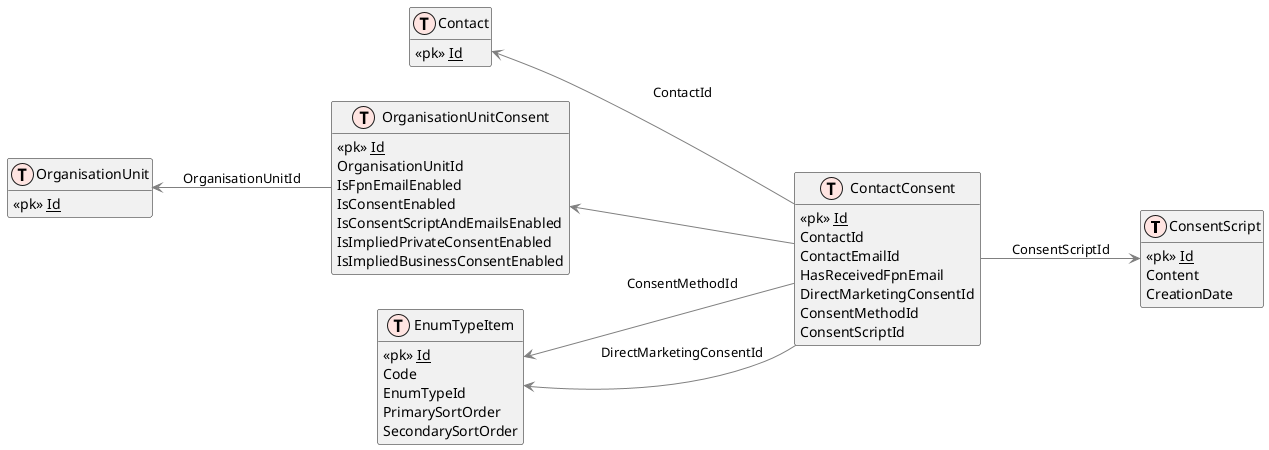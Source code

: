 @startuml DbNext

left to right direction

!define table(x) class x << (T,mistyrose) >>   
!define view(x) class x << (V,lightblue) >>   
!define table(x) class x << (T,mistyrose) >>  
!define tr(x) class x << (R,red) >>  
!define tf(x) class x << (F,darkorange) >>   
!define af(x) class x << (F,white) >>   
!define fn(x) class x << (F,plum) >>   
!define fs(x) class x << (F,tan) >>   
!define ft(x) class x << (F,wheat) >>   
!define if(x) class x << (F,gaisboro) >>   
!define p(x) class x << (P,indianred) >>   
!define pc(x) class x << (P,lemonshiffon) >>   
!define x(x) class x << (P,linen) >>     
!define primary_key(x) <<pk>> <u>x</u>
!define foreign_key(x) <<fk>> <b>x</b>
!define link( k, y) k }--||  y
hide methods   
hide stereotypes  
skinparam classarrowcolor gray  

table( ConsentScript)
{
    primary_key(Id)
    Content
    CreationDate
}

table( Contact)
{
    primary_key(Id)
}

table( ContactConsent)
{
    primary_key(Id)
    ContactId
    ContactEmailId
    HasReceivedFpnEmail
    DirectMarketingConsentId
    ConsentMethodId
    ConsentScriptId
}

table( OrganisationUnit)
{
    primary_key(Id)
}

table( OrganisationUnitConsent)
{
    primary_key(Id)
    OrganisationUnitId
    IsFpnEmailEnabled
    IsConsentEnabled
    IsConsentScriptAndEmailsEnabled
    IsImpliedPrivateConsentEnabled
    IsImpliedBusinessConsentEnabled
}

OrganisationUnit <-- OrganisationUnitConsent : OrganisationUnitId
Contact <-- ContactConsent : ContactId
OrganisationUnitConsent <-- ContactConsent
ContactConsent --> ConsentScript : ConsentScriptId
EnumTypeItem <-- ContactConsent : ConsentMethodId
EnumTypeItem <-- ContactConsent : DirectMarketingConsentId



table( EnumTypeItem)
{
    primary_key(Id)
    Code
    EnumTypeId
    PrimarySortOrder
    SecondarySortOrder
}




@enduml